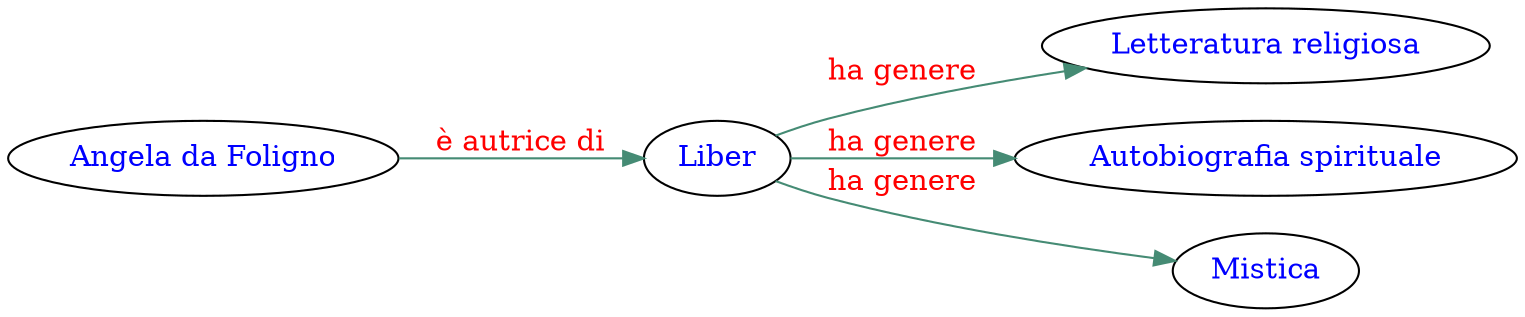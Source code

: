 digraph G {
    rankdir=LR;
    node [fontcolor=blue]
    edge [color=aquamarine4, fontcolor=red ]
    A [ label = "Angela da Foligno" ]
    O [ label = "Liber" ]
    G1 [ label = "Letteratura religiosa"]
    G2 [ label = "Autobiografia spirituale"]
    G3 [ label = "Mistica"]
    A -> O [ label = "è autrice di" ]
    O -> G1 [ label = "ha genere" ]
    O -> G2 [ label = "ha genere" ]
    O -> G3 [ label = "ha genere" ]
}
